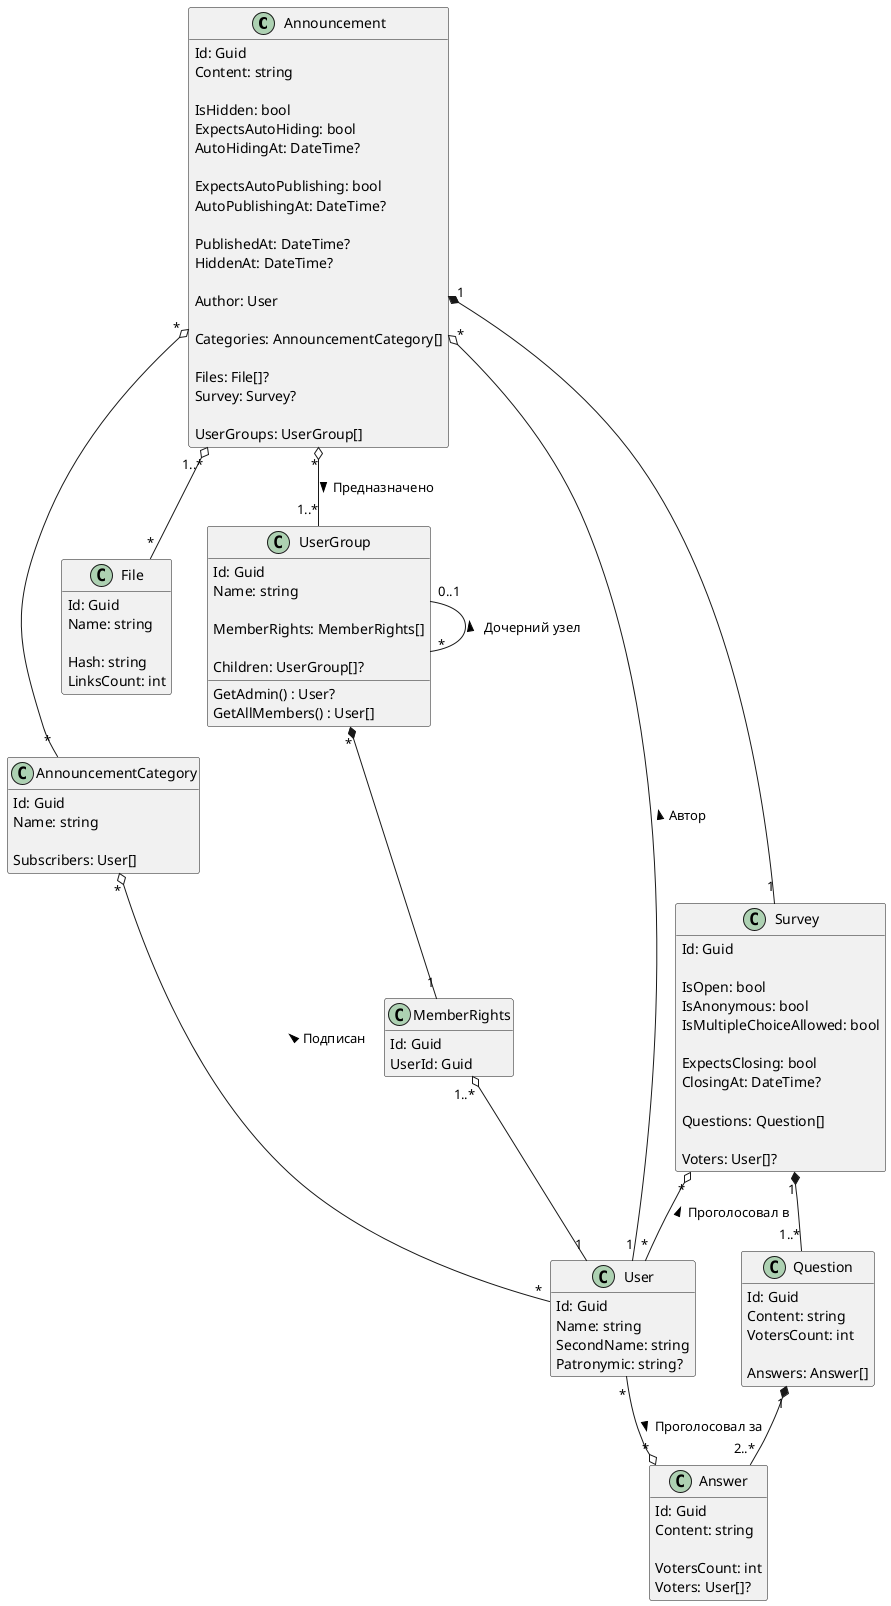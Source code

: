 @startuml
'https://plantuml.com/class-diagram

'left to right direction

'hide members
hide methods

'class AnnouncementsController 
'class AnnouncementService
'AnnouncementsController -- AnnouncementService
'
'class SurveysController
'class SurveyService
'SurveysController -- SurveyService

class Announcement {
    Id: Guid
    Content: string
    
    IsHidden: bool    
    ExpectsAutoHiding: bool
    AutoHidingAt: DateTime?
    
    ExpectsAutoPublishing: bool
    AutoPublishingAt: DateTime?
    
    PublishedAt: DateTime?
    HiddenAt: DateTime?
    
    Author: User
    
    Categories: AnnouncementCategory[]
    
    Files: File[]?
    Survey: Survey?
    
    UserGroups: UserGroup[]
}

class AnnouncementCategory {
    Id: Guid
    Name: string
    
    Subscribers: User[]
}
Announcement "*" o-- "*" AnnouncementCategory

class File {
    Id: Guid
    Name: string
    
    Hash: string
    LinksCount: int
}
Announcement "1..*" o-- "*" File

class UserGroup {
    Id: Guid
    Name: string
    
'    Admin: User?
    MemberRights: MemberRights[]
    
    Children: UserGroup[]?
    
    GetAdmin() : User?
    GetAllMembers() : User[]
}
show UserGroup methods
UserGroup "0..1" -- "*" UserGroup : < Дочерний узел
Announcement "*" o-- "1..*" UserGroup : > Предназначено

class MemberRights {
    Id: Guid
    UserId: Guid
    ' todo продумать права
}
UserGroup "*" *-- "1" MemberRights

class User {
    Id: Guid
    Name: string
    SecondName: string
    Patronymic: string?
}
'UserGroup "*" o-- "0..1" User : < Админ
MemberRights "1..*" o-- "1" User
Announcement "*" o-- "1" User : < Автор
AnnouncementCategory "*" o-- "*" User : < Подписан
Survey "*" o-- "*" User : < Проголосовал в 

class Survey {
    Id: Guid
    
    IsOpen: bool
    IsAnonymous: bool
    IsMultipleChoiceAllowed: bool
    
    ExpectsClosing: bool
    ClosingAt: DateTime?
    
    Questions: Question[]
    
    Voters: User[]?
}
Announcement "1" *-- "1" Survey
'User "*" -- "*" Survey

class Question {
    Id: Guid
    Content: string
    VotersCount: int
    
    Answers: Answer[]
}
Survey "1" *-- "1..*" Question

class Answer {
    Id: Guid
    Content: string
    
    VotersCount: int
    Voters: User[]?
}
Question "1" *-- "2..*" Answer
User "*" --o "*" Answer : > Проголосовал за



@enduml
